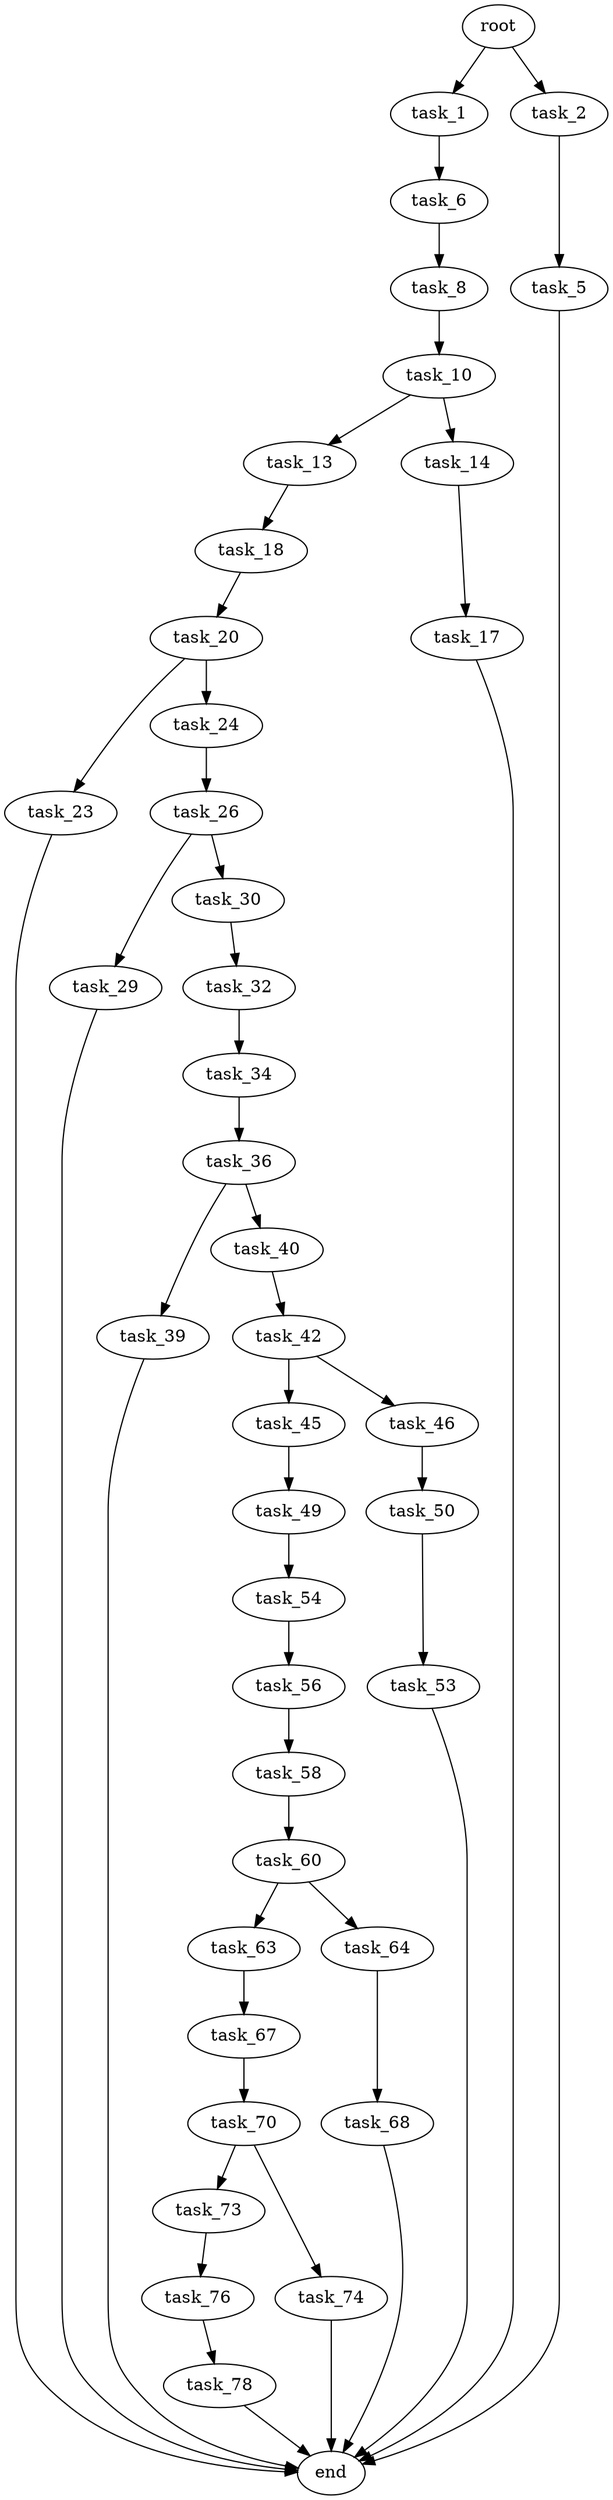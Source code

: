 digraph G {
  root [size="0.000000"];
  task_1 [size="92859123646.000000"];
  task_2 [size="267297991856.000000"];
  task_5 [size="572421982654.000000"];
  task_6 [size="688647107029.000000"];
  task_8 [size="782757789696.000000"];
  task_10 [size="29486013107.000000"];
  task_13 [size="49883756268.000000"];
  task_14 [size="34286985433.000000"];
  task_17 [size="470467915989.000000"];
  task_18 [size="28991029248.000000"];
  task_20 [size="48495089927.000000"];
  task_23 [size="134217728000.000000"];
  task_24 [size="2417659570.000000"];
  task_26 [size="782757789696.000000"];
  task_29 [size="708939558402.000000"];
  task_30 [size="7331500219.000000"];
  task_32 [size="1073741824000.000000"];
  task_34 [size="14866040903.000000"];
  task_36 [size="134217728000.000000"];
  task_39 [size="450912914286.000000"];
  task_40 [size="28991029248.000000"];
  task_42 [size="549755813888.000000"];
  task_45 [size="52334378270.000000"];
  task_46 [size="231928233984.000000"];
  task_49 [size="7793250725.000000"];
  task_50 [size="15400692261.000000"];
  task_53 [size="368293445632.000000"];
  task_54 [size="28991029248.000000"];
  task_56 [size="139337858620.000000"];
  task_58 [size="549755813888.000000"];
  task_60 [size="68719476736.000000"];
  task_63 [size="13171409390.000000"];
  task_64 [size="2025580542.000000"];
  task_67 [size="1139497417837.000000"];
  task_68 [size="111690581174.000000"];
  task_70 [size="134217728000.000000"];
  task_73 [size="108619204018.000000"];
  task_74 [size="704695817.000000"];
  task_76 [size="7400876489.000000"];
  task_78 [size="66696542526.000000"];
  end [size="0.000000"];

  root -> task_1 [size="1.000000"];
  root -> task_2 [size="1.000000"];
  task_1 -> task_6 [size="209715200.000000"];
  task_2 -> task_5 [size="301989888.000000"];
  task_5 -> end [size="1.000000"];
  task_6 -> task_8 [size="536870912.000000"];
  task_8 -> task_10 [size="679477248.000000"];
  task_10 -> task_13 [size="679477248.000000"];
  task_10 -> task_14 [size="679477248.000000"];
  task_13 -> task_18 [size="209715200.000000"];
  task_14 -> task_17 [size="536870912.000000"];
  task_17 -> end [size="1.000000"];
  task_18 -> task_20 [size="75497472.000000"];
  task_20 -> task_23 [size="75497472.000000"];
  task_20 -> task_24 [size="75497472.000000"];
  task_23 -> end [size="1.000000"];
  task_24 -> task_26 [size="209715200.000000"];
  task_26 -> task_29 [size="679477248.000000"];
  task_26 -> task_30 [size="679477248.000000"];
  task_29 -> end [size="1.000000"];
  task_30 -> task_32 [size="134217728.000000"];
  task_32 -> task_34 [size="838860800.000000"];
  task_34 -> task_36 [size="679477248.000000"];
  task_36 -> task_39 [size="209715200.000000"];
  task_36 -> task_40 [size="209715200.000000"];
  task_39 -> end [size="1.000000"];
  task_40 -> task_42 [size="75497472.000000"];
  task_42 -> task_45 [size="536870912.000000"];
  task_42 -> task_46 [size="536870912.000000"];
  task_45 -> task_49 [size="209715200.000000"];
  task_46 -> task_50 [size="301989888.000000"];
  task_49 -> task_54 [size="134217728.000000"];
  task_50 -> task_53 [size="411041792.000000"];
  task_53 -> end [size="1.000000"];
  task_54 -> task_56 [size="75497472.000000"];
  task_56 -> task_58 [size="134217728.000000"];
  task_58 -> task_60 [size="536870912.000000"];
  task_60 -> task_63 [size="134217728.000000"];
  task_60 -> task_64 [size="134217728.000000"];
  task_63 -> task_67 [size="209715200.000000"];
  task_64 -> task_68 [size="33554432.000000"];
  task_67 -> task_70 [size="838860800.000000"];
  task_68 -> end [size="1.000000"];
  task_70 -> task_73 [size="209715200.000000"];
  task_70 -> task_74 [size="209715200.000000"];
  task_73 -> task_76 [size="209715200.000000"];
  task_74 -> end [size="1.000000"];
  task_76 -> task_78 [size="33554432.000000"];
  task_78 -> end [size="1.000000"];
}
